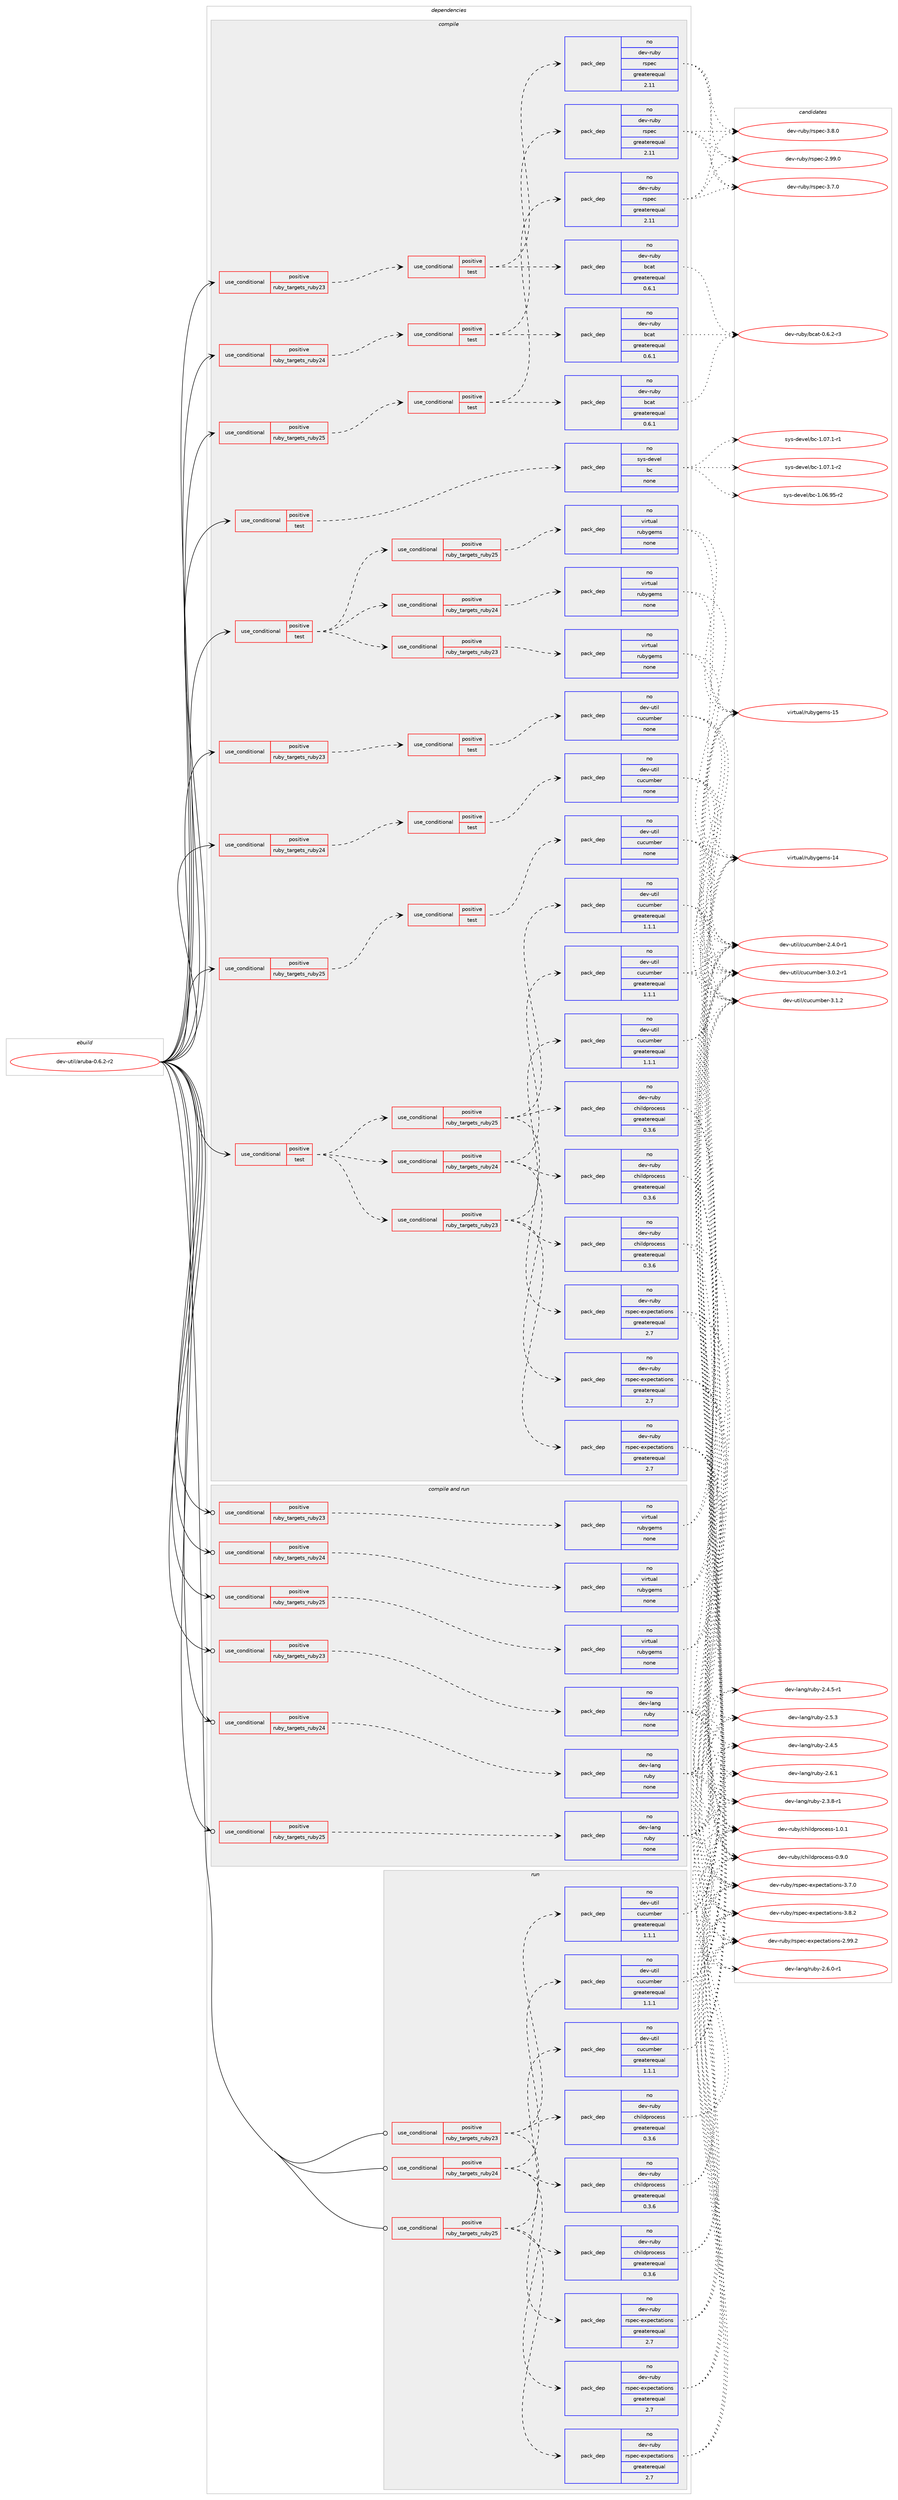 digraph prolog {

# *************
# Graph options
# *************

newrank=true;
concentrate=true;
compound=true;
graph [rankdir=LR,fontname=Helvetica,fontsize=10,ranksep=1.5];#, ranksep=2.5, nodesep=0.2];
edge  [arrowhead=vee];
node  [fontname=Helvetica,fontsize=10];

# **********
# The ebuild
# **********

subgraph cluster_leftcol {
color=gray;
rank=same;
label=<<i>ebuild</i>>;
id [label="dev-util/aruba-0.6.2-r2", color=red, width=4, href="../dev-util/aruba-0.6.2-r2.svg"];
}

# ****************
# The dependencies
# ****************

subgraph cluster_midcol {
color=gray;
label=<<i>dependencies</i>>;
subgraph cluster_compile {
fillcolor="#eeeeee";
style=filled;
label=<<i>compile</i>>;
subgraph cond423118 {
dependency1540878 [label=<<TABLE BORDER="0" CELLBORDER="1" CELLSPACING="0" CELLPADDING="4"><TR><TD ROWSPAN="3" CELLPADDING="10">use_conditional</TD></TR><TR><TD>positive</TD></TR><TR><TD>ruby_targets_ruby23</TD></TR></TABLE>>, shape=none, color=red];
subgraph cond423119 {
dependency1540879 [label=<<TABLE BORDER="0" CELLBORDER="1" CELLSPACING="0" CELLPADDING="4"><TR><TD ROWSPAN="3" CELLPADDING="10">use_conditional</TD></TR><TR><TD>positive</TD></TR><TR><TD>test</TD></TR></TABLE>>, shape=none, color=red];
subgraph pack1094170 {
dependency1540880 [label=<<TABLE BORDER="0" CELLBORDER="1" CELLSPACING="0" CELLPADDING="4" WIDTH="220"><TR><TD ROWSPAN="6" CELLPADDING="30">pack_dep</TD></TR><TR><TD WIDTH="110">no</TD></TR><TR><TD>dev-ruby</TD></TR><TR><TD>rspec</TD></TR><TR><TD>greaterequal</TD></TR><TR><TD>2.11</TD></TR></TABLE>>, shape=none, color=blue];
}
dependency1540879:e -> dependency1540880:w [weight=20,style="dashed",arrowhead="vee"];
subgraph pack1094171 {
dependency1540881 [label=<<TABLE BORDER="0" CELLBORDER="1" CELLSPACING="0" CELLPADDING="4" WIDTH="220"><TR><TD ROWSPAN="6" CELLPADDING="30">pack_dep</TD></TR><TR><TD WIDTH="110">no</TD></TR><TR><TD>dev-ruby</TD></TR><TR><TD>bcat</TD></TR><TR><TD>greaterequal</TD></TR><TR><TD>0.6.1</TD></TR></TABLE>>, shape=none, color=blue];
}
dependency1540879:e -> dependency1540881:w [weight=20,style="dashed",arrowhead="vee"];
}
dependency1540878:e -> dependency1540879:w [weight=20,style="dashed",arrowhead="vee"];
}
id:e -> dependency1540878:w [weight=20,style="solid",arrowhead="vee"];
subgraph cond423120 {
dependency1540882 [label=<<TABLE BORDER="0" CELLBORDER="1" CELLSPACING="0" CELLPADDING="4"><TR><TD ROWSPAN="3" CELLPADDING="10">use_conditional</TD></TR><TR><TD>positive</TD></TR><TR><TD>ruby_targets_ruby23</TD></TR></TABLE>>, shape=none, color=red];
subgraph cond423121 {
dependency1540883 [label=<<TABLE BORDER="0" CELLBORDER="1" CELLSPACING="0" CELLPADDING="4"><TR><TD ROWSPAN="3" CELLPADDING="10">use_conditional</TD></TR><TR><TD>positive</TD></TR><TR><TD>test</TD></TR></TABLE>>, shape=none, color=red];
subgraph pack1094172 {
dependency1540884 [label=<<TABLE BORDER="0" CELLBORDER="1" CELLSPACING="0" CELLPADDING="4" WIDTH="220"><TR><TD ROWSPAN="6" CELLPADDING="30">pack_dep</TD></TR><TR><TD WIDTH="110">no</TD></TR><TR><TD>dev-util</TD></TR><TR><TD>cucumber</TD></TR><TR><TD>none</TD></TR><TR><TD></TD></TR></TABLE>>, shape=none, color=blue];
}
dependency1540883:e -> dependency1540884:w [weight=20,style="dashed",arrowhead="vee"];
}
dependency1540882:e -> dependency1540883:w [weight=20,style="dashed",arrowhead="vee"];
}
id:e -> dependency1540882:w [weight=20,style="solid",arrowhead="vee"];
subgraph cond423122 {
dependency1540885 [label=<<TABLE BORDER="0" CELLBORDER="1" CELLSPACING="0" CELLPADDING="4"><TR><TD ROWSPAN="3" CELLPADDING="10">use_conditional</TD></TR><TR><TD>positive</TD></TR><TR><TD>ruby_targets_ruby24</TD></TR></TABLE>>, shape=none, color=red];
subgraph cond423123 {
dependency1540886 [label=<<TABLE BORDER="0" CELLBORDER="1" CELLSPACING="0" CELLPADDING="4"><TR><TD ROWSPAN="3" CELLPADDING="10">use_conditional</TD></TR><TR><TD>positive</TD></TR><TR><TD>test</TD></TR></TABLE>>, shape=none, color=red];
subgraph pack1094173 {
dependency1540887 [label=<<TABLE BORDER="0" CELLBORDER="1" CELLSPACING="0" CELLPADDING="4" WIDTH="220"><TR><TD ROWSPAN="6" CELLPADDING="30">pack_dep</TD></TR><TR><TD WIDTH="110">no</TD></TR><TR><TD>dev-ruby</TD></TR><TR><TD>rspec</TD></TR><TR><TD>greaterequal</TD></TR><TR><TD>2.11</TD></TR></TABLE>>, shape=none, color=blue];
}
dependency1540886:e -> dependency1540887:w [weight=20,style="dashed",arrowhead="vee"];
subgraph pack1094174 {
dependency1540888 [label=<<TABLE BORDER="0" CELLBORDER="1" CELLSPACING="0" CELLPADDING="4" WIDTH="220"><TR><TD ROWSPAN="6" CELLPADDING="30">pack_dep</TD></TR><TR><TD WIDTH="110">no</TD></TR><TR><TD>dev-ruby</TD></TR><TR><TD>bcat</TD></TR><TR><TD>greaterequal</TD></TR><TR><TD>0.6.1</TD></TR></TABLE>>, shape=none, color=blue];
}
dependency1540886:e -> dependency1540888:w [weight=20,style="dashed",arrowhead="vee"];
}
dependency1540885:e -> dependency1540886:w [weight=20,style="dashed",arrowhead="vee"];
}
id:e -> dependency1540885:w [weight=20,style="solid",arrowhead="vee"];
subgraph cond423124 {
dependency1540889 [label=<<TABLE BORDER="0" CELLBORDER="1" CELLSPACING="0" CELLPADDING="4"><TR><TD ROWSPAN="3" CELLPADDING="10">use_conditional</TD></TR><TR><TD>positive</TD></TR><TR><TD>ruby_targets_ruby24</TD></TR></TABLE>>, shape=none, color=red];
subgraph cond423125 {
dependency1540890 [label=<<TABLE BORDER="0" CELLBORDER="1" CELLSPACING="0" CELLPADDING="4"><TR><TD ROWSPAN="3" CELLPADDING="10">use_conditional</TD></TR><TR><TD>positive</TD></TR><TR><TD>test</TD></TR></TABLE>>, shape=none, color=red];
subgraph pack1094175 {
dependency1540891 [label=<<TABLE BORDER="0" CELLBORDER="1" CELLSPACING="0" CELLPADDING="4" WIDTH="220"><TR><TD ROWSPAN="6" CELLPADDING="30">pack_dep</TD></TR><TR><TD WIDTH="110">no</TD></TR><TR><TD>dev-util</TD></TR><TR><TD>cucumber</TD></TR><TR><TD>none</TD></TR><TR><TD></TD></TR></TABLE>>, shape=none, color=blue];
}
dependency1540890:e -> dependency1540891:w [weight=20,style="dashed",arrowhead="vee"];
}
dependency1540889:e -> dependency1540890:w [weight=20,style="dashed",arrowhead="vee"];
}
id:e -> dependency1540889:w [weight=20,style="solid",arrowhead="vee"];
subgraph cond423126 {
dependency1540892 [label=<<TABLE BORDER="0" CELLBORDER="1" CELLSPACING="0" CELLPADDING="4"><TR><TD ROWSPAN="3" CELLPADDING="10">use_conditional</TD></TR><TR><TD>positive</TD></TR><TR><TD>ruby_targets_ruby25</TD></TR></TABLE>>, shape=none, color=red];
subgraph cond423127 {
dependency1540893 [label=<<TABLE BORDER="0" CELLBORDER="1" CELLSPACING="0" CELLPADDING="4"><TR><TD ROWSPAN="3" CELLPADDING="10">use_conditional</TD></TR><TR><TD>positive</TD></TR><TR><TD>test</TD></TR></TABLE>>, shape=none, color=red];
subgraph pack1094176 {
dependency1540894 [label=<<TABLE BORDER="0" CELLBORDER="1" CELLSPACING="0" CELLPADDING="4" WIDTH="220"><TR><TD ROWSPAN="6" CELLPADDING="30">pack_dep</TD></TR><TR><TD WIDTH="110">no</TD></TR><TR><TD>dev-ruby</TD></TR><TR><TD>rspec</TD></TR><TR><TD>greaterequal</TD></TR><TR><TD>2.11</TD></TR></TABLE>>, shape=none, color=blue];
}
dependency1540893:e -> dependency1540894:w [weight=20,style="dashed",arrowhead="vee"];
subgraph pack1094177 {
dependency1540895 [label=<<TABLE BORDER="0" CELLBORDER="1" CELLSPACING="0" CELLPADDING="4" WIDTH="220"><TR><TD ROWSPAN="6" CELLPADDING="30">pack_dep</TD></TR><TR><TD WIDTH="110">no</TD></TR><TR><TD>dev-ruby</TD></TR><TR><TD>bcat</TD></TR><TR><TD>greaterequal</TD></TR><TR><TD>0.6.1</TD></TR></TABLE>>, shape=none, color=blue];
}
dependency1540893:e -> dependency1540895:w [weight=20,style="dashed",arrowhead="vee"];
}
dependency1540892:e -> dependency1540893:w [weight=20,style="dashed",arrowhead="vee"];
}
id:e -> dependency1540892:w [weight=20,style="solid",arrowhead="vee"];
subgraph cond423128 {
dependency1540896 [label=<<TABLE BORDER="0" CELLBORDER="1" CELLSPACING="0" CELLPADDING="4"><TR><TD ROWSPAN="3" CELLPADDING="10">use_conditional</TD></TR><TR><TD>positive</TD></TR><TR><TD>ruby_targets_ruby25</TD></TR></TABLE>>, shape=none, color=red];
subgraph cond423129 {
dependency1540897 [label=<<TABLE BORDER="0" CELLBORDER="1" CELLSPACING="0" CELLPADDING="4"><TR><TD ROWSPAN="3" CELLPADDING="10">use_conditional</TD></TR><TR><TD>positive</TD></TR><TR><TD>test</TD></TR></TABLE>>, shape=none, color=red];
subgraph pack1094178 {
dependency1540898 [label=<<TABLE BORDER="0" CELLBORDER="1" CELLSPACING="0" CELLPADDING="4" WIDTH="220"><TR><TD ROWSPAN="6" CELLPADDING="30">pack_dep</TD></TR><TR><TD WIDTH="110">no</TD></TR><TR><TD>dev-util</TD></TR><TR><TD>cucumber</TD></TR><TR><TD>none</TD></TR><TR><TD></TD></TR></TABLE>>, shape=none, color=blue];
}
dependency1540897:e -> dependency1540898:w [weight=20,style="dashed",arrowhead="vee"];
}
dependency1540896:e -> dependency1540897:w [weight=20,style="dashed",arrowhead="vee"];
}
id:e -> dependency1540896:w [weight=20,style="solid",arrowhead="vee"];
subgraph cond423130 {
dependency1540899 [label=<<TABLE BORDER="0" CELLBORDER="1" CELLSPACING="0" CELLPADDING="4"><TR><TD ROWSPAN="3" CELLPADDING="10">use_conditional</TD></TR><TR><TD>positive</TD></TR><TR><TD>test</TD></TR></TABLE>>, shape=none, color=red];
subgraph cond423131 {
dependency1540900 [label=<<TABLE BORDER="0" CELLBORDER="1" CELLSPACING="0" CELLPADDING="4"><TR><TD ROWSPAN="3" CELLPADDING="10">use_conditional</TD></TR><TR><TD>positive</TD></TR><TR><TD>ruby_targets_ruby23</TD></TR></TABLE>>, shape=none, color=red];
subgraph pack1094179 {
dependency1540901 [label=<<TABLE BORDER="0" CELLBORDER="1" CELLSPACING="0" CELLPADDING="4" WIDTH="220"><TR><TD ROWSPAN="6" CELLPADDING="30">pack_dep</TD></TR><TR><TD WIDTH="110">no</TD></TR><TR><TD>dev-ruby</TD></TR><TR><TD>childprocess</TD></TR><TR><TD>greaterequal</TD></TR><TR><TD>0.3.6</TD></TR></TABLE>>, shape=none, color=blue];
}
dependency1540900:e -> dependency1540901:w [weight=20,style="dashed",arrowhead="vee"];
subgraph pack1094180 {
dependency1540902 [label=<<TABLE BORDER="0" CELLBORDER="1" CELLSPACING="0" CELLPADDING="4" WIDTH="220"><TR><TD ROWSPAN="6" CELLPADDING="30">pack_dep</TD></TR><TR><TD WIDTH="110">no</TD></TR><TR><TD>dev-ruby</TD></TR><TR><TD>rspec-expectations</TD></TR><TR><TD>greaterequal</TD></TR><TR><TD>2.7</TD></TR></TABLE>>, shape=none, color=blue];
}
dependency1540900:e -> dependency1540902:w [weight=20,style="dashed",arrowhead="vee"];
subgraph pack1094181 {
dependency1540903 [label=<<TABLE BORDER="0" CELLBORDER="1" CELLSPACING="0" CELLPADDING="4" WIDTH="220"><TR><TD ROWSPAN="6" CELLPADDING="30">pack_dep</TD></TR><TR><TD WIDTH="110">no</TD></TR><TR><TD>dev-util</TD></TR><TR><TD>cucumber</TD></TR><TR><TD>greaterequal</TD></TR><TR><TD>1.1.1</TD></TR></TABLE>>, shape=none, color=blue];
}
dependency1540900:e -> dependency1540903:w [weight=20,style="dashed",arrowhead="vee"];
}
dependency1540899:e -> dependency1540900:w [weight=20,style="dashed",arrowhead="vee"];
subgraph cond423132 {
dependency1540904 [label=<<TABLE BORDER="0" CELLBORDER="1" CELLSPACING="0" CELLPADDING="4"><TR><TD ROWSPAN="3" CELLPADDING="10">use_conditional</TD></TR><TR><TD>positive</TD></TR><TR><TD>ruby_targets_ruby24</TD></TR></TABLE>>, shape=none, color=red];
subgraph pack1094182 {
dependency1540905 [label=<<TABLE BORDER="0" CELLBORDER="1" CELLSPACING="0" CELLPADDING="4" WIDTH="220"><TR><TD ROWSPAN="6" CELLPADDING="30">pack_dep</TD></TR><TR><TD WIDTH="110">no</TD></TR><TR><TD>dev-ruby</TD></TR><TR><TD>childprocess</TD></TR><TR><TD>greaterequal</TD></TR><TR><TD>0.3.6</TD></TR></TABLE>>, shape=none, color=blue];
}
dependency1540904:e -> dependency1540905:w [weight=20,style="dashed",arrowhead="vee"];
subgraph pack1094183 {
dependency1540906 [label=<<TABLE BORDER="0" CELLBORDER="1" CELLSPACING="0" CELLPADDING="4" WIDTH="220"><TR><TD ROWSPAN="6" CELLPADDING="30">pack_dep</TD></TR><TR><TD WIDTH="110">no</TD></TR><TR><TD>dev-ruby</TD></TR><TR><TD>rspec-expectations</TD></TR><TR><TD>greaterequal</TD></TR><TR><TD>2.7</TD></TR></TABLE>>, shape=none, color=blue];
}
dependency1540904:e -> dependency1540906:w [weight=20,style="dashed",arrowhead="vee"];
subgraph pack1094184 {
dependency1540907 [label=<<TABLE BORDER="0" CELLBORDER="1" CELLSPACING="0" CELLPADDING="4" WIDTH="220"><TR><TD ROWSPAN="6" CELLPADDING="30">pack_dep</TD></TR><TR><TD WIDTH="110">no</TD></TR><TR><TD>dev-util</TD></TR><TR><TD>cucumber</TD></TR><TR><TD>greaterequal</TD></TR><TR><TD>1.1.1</TD></TR></TABLE>>, shape=none, color=blue];
}
dependency1540904:e -> dependency1540907:w [weight=20,style="dashed",arrowhead="vee"];
}
dependency1540899:e -> dependency1540904:w [weight=20,style="dashed",arrowhead="vee"];
subgraph cond423133 {
dependency1540908 [label=<<TABLE BORDER="0" CELLBORDER="1" CELLSPACING="0" CELLPADDING="4"><TR><TD ROWSPAN="3" CELLPADDING="10">use_conditional</TD></TR><TR><TD>positive</TD></TR><TR><TD>ruby_targets_ruby25</TD></TR></TABLE>>, shape=none, color=red];
subgraph pack1094185 {
dependency1540909 [label=<<TABLE BORDER="0" CELLBORDER="1" CELLSPACING="0" CELLPADDING="4" WIDTH="220"><TR><TD ROWSPAN="6" CELLPADDING="30">pack_dep</TD></TR><TR><TD WIDTH="110">no</TD></TR><TR><TD>dev-ruby</TD></TR><TR><TD>childprocess</TD></TR><TR><TD>greaterequal</TD></TR><TR><TD>0.3.6</TD></TR></TABLE>>, shape=none, color=blue];
}
dependency1540908:e -> dependency1540909:w [weight=20,style="dashed",arrowhead="vee"];
subgraph pack1094186 {
dependency1540910 [label=<<TABLE BORDER="0" CELLBORDER="1" CELLSPACING="0" CELLPADDING="4" WIDTH="220"><TR><TD ROWSPAN="6" CELLPADDING="30">pack_dep</TD></TR><TR><TD WIDTH="110">no</TD></TR><TR><TD>dev-ruby</TD></TR><TR><TD>rspec-expectations</TD></TR><TR><TD>greaterequal</TD></TR><TR><TD>2.7</TD></TR></TABLE>>, shape=none, color=blue];
}
dependency1540908:e -> dependency1540910:w [weight=20,style="dashed",arrowhead="vee"];
subgraph pack1094187 {
dependency1540911 [label=<<TABLE BORDER="0" CELLBORDER="1" CELLSPACING="0" CELLPADDING="4" WIDTH="220"><TR><TD ROWSPAN="6" CELLPADDING="30">pack_dep</TD></TR><TR><TD WIDTH="110">no</TD></TR><TR><TD>dev-util</TD></TR><TR><TD>cucumber</TD></TR><TR><TD>greaterequal</TD></TR><TR><TD>1.1.1</TD></TR></TABLE>>, shape=none, color=blue];
}
dependency1540908:e -> dependency1540911:w [weight=20,style="dashed",arrowhead="vee"];
}
dependency1540899:e -> dependency1540908:w [weight=20,style="dashed",arrowhead="vee"];
}
id:e -> dependency1540899:w [weight=20,style="solid",arrowhead="vee"];
subgraph cond423134 {
dependency1540912 [label=<<TABLE BORDER="0" CELLBORDER="1" CELLSPACING="0" CELLPADDING="4"><TR><TD ROWSPAN="3" CELLPADDING="10">use_conditional</TD></TR><TR><TD>positive</TD></TR><TR><TD>test</TD></TR></TABLE>>, shape=none, color=red];
subgraph cond423135 {
dependency1540913 [label=<<TABLE BORDER="0" CELLBORDER="1" CELLSPACING="0" CELLPADDING="4"><TR><TD ROWSPAN="3" CELLPADDING="10">use_conditional</TD></TR><TR><TD>positive</TD></TR><TR><TD>ruby_targets_ruby23</TD></TR></TABLE>>, shape=none, color=red];
subgraph pack1094188 {
dependency1540914 [label=<<TABLE BORDER="0" CELLBORDER="1" CELLSPACING="0" CELLPADDING="4" WIDTH="220"><TR><TD ROWSPAN="6" CELLPADDING="30">pack_dep</TD></TR><TR><TD WIDTH="110">no</TD></TR><TR><TD>virtual</TD></TR><TR><TD>rubygems</TD></TR><TR><TD>none</TD></TR><TR><TD></TD></TR></TABLE>>, shape=none, color=blue];
}
dependency1540913:e -> dependency1540914:w [weight=20,style="dashed",arrowhead="vee"];
}
dependency1540912:e -> dependency1540913:w [weight=20,style="dashed",arrowhead="vee"];
subgraph cond423136 {
dependency1540915 [label=<<TABLE BORDER="0" CELLBORDER="1" CELLSPACING="0" CELLPADDING="4"><TR><TD ROWSPAN="3" CELLPADDING="10">use_conditional</TD></TR><TR><TD>positive</TD></TR><TR><TD>ruby_targets_ruby24</TD></TR></TABLE>>, shape=none, color=red];
subgraph pack1094189 {
dependency1540916 [label=<<TABLE BORDER="0" CELLBORDER="1" CELLSPACING="0" CELLPADDING="4" WIDTH="220"><TR><TD ROWSPAN="6" CELLPADDING="30">pack_dep</TD></TR><TR><TD WIDTH="110">no</TD></TR><TR><TD>virtual</TD></TR><TR><TD>rubygems</TD></TR><TR><TD>none</TD></TR><TR><TD></TD></TR></TABLE>>, shape=none, color=blue];
}
dependency1540915:e -> dependency1540916:w [weight=20,style="dashed",arrowhead="vee"];
}
dependency1540912:e -> dependency1540915:w [weight=20,style="dashed",arrowhead="vee"];
subgraph cond423137 {
dependency1540917 [label=<<TABLE BORDER="0" CELLBORDER="1" CELLSPACING="0" CELLPADDING="4"><TR><TD ROWSPAN="3" CELLPADDING="10">use_conditional</TD></TR><TR><TD>positive</TD></TR><TR><TD>ruby_targets_ruby25</TD></TR></TABLE>>, shape=none, color=red];
subgraph pack1094190 {
dependency1540918 [label=<<TABLE BORDER="0" CELLBORDER="1" CELLSPACING="0" CELLPADDING="4" WIDTH="220"><TR><TD ROWSPAN="6" CELLPADDING="30">pack_dep</TD></TR><TR><TD WIDTH="110">no</TD></TR><TR><TD>virtual</TD></TR><TR><TD>rubygems</TD></TR><TR><TD>none</TD></TR><TR><TD></TD></TR></TABLE>>, shape=none, color=blue];
}
dependency1540917:e -> dependency1540918:w [weight=20,style="dashed",arrowhead="vee"];
}
dependency1540912:e -> dependency1540917:w [weight=20,style="dashed",arrowhead="vee"];
}
id:e -> dependency1540912:w [weight=20,style="solid",arrowhead="vee"];
subgraph cond423138 {
dependency1540919 [label=<<TABLE BORDER="0" CELLBORDER="1" CELLSPACING="0" CELLPADDING="4"><TR><TD ROWSPAN="3" CELLPADDING="10">use_conditional</TD></TR><TR><TD>positive</TD></TR><TR><TD>test</TD></TR></TABLE>>, shape=none, color=red];
subgraph pack1094191 {
dependency1540920 [label=<<TABLE BORDER="0" CELLBORDER="1" CELLSPACING="0" CELLPADDING="4" WIDTH="220"><TR><TD ROWSPAN="6" CELLPADDING="30">pack_dep</TD></TR><TR><TD WIDTH="110">no</TD></TR><TR><TD>sys-devel</TD></TR><TR><TD>bc</TD></TR><TR><TD>none</TD></TR><TR><TD></TD></TR></TABLE>>, shape=none, color=blue];
}
dependency1540919:e -> dependency1540920:w [weight=20,style="dashed",arrowhead="vee"];
}
id:e -> dependency1540919:w [weight=20,style="solid",arrowhead="vee"];
}
subgraph cluster_compileandrun {
fillcolor="#eeeeee";
style=filled;
label=<<i>compile and run</i>>;
subgraph cond423139 {
dependency1540921 [label=<<TABLE BORDER="0" CELLBORDER="1" CELLSPACING="0" CELLPADDING="4"><TR><TD ROWSPAN="3" CELLPADDING="10">use_conditional</TD></TR><TR><TD>positive</TD></TR><TR><TD>ruby_targets_ruby23</TD></TR></TABLE>>, shape=none, color=red];
subgraph pack1094192 {
dependency1540922 [label=<<TABLE BORDER="0" CELLBORDER="1" CELLSPACING="0" CELLPADDING="4" WIDTH="220"><TR><TD ROWSPAN="6" CELLPADDING="30">pack_dep</TD></TR><TR><TD WIDTH="110">no</TD></TR><TR><TD>dev-lang</TD></TR><TR><TD>ruby</TD></TR><TR><TD>none</TD></TR><TR><TD></TD></TR></TABLE>>, shape=none, color=blue];
}
dependency1540921:e -> dependency1540922:w [weight=20,style="dashed",arrowhead="vee"];
}
id:e -> dependency1540921:w [weight=20,style="solid",arrowhead="odotvee"];
subgraph cond423140 {
dependency1540923 [label=<<TABLE BORDER="0" CELLBORDER="1" CELLSPACING="0" CELLPADDING="4"><TR><TD ROWSPAN="3" CELLPADDING="10">use_conditional</TD></TR><TR><TD>positive</TD></TR><TR><TD>ruby_targets_ruby23</TD></TR></TABLE>>, shape=none, color=red];
subgraph pack1094193 {
dependency1540924 [label=<<TABLE BORDER="0" CELLBORDER="1" CELLSPACING="0" CELLPADDING="4" WIDTH="220"><TR><TD ROWSPAN="6" CELLPADDING="30">pack_dep</TD></TR><TR><TD WIDTH="110">no</TD></TR><TR><TD>virtual</TD></TR><TR><TD>rubygems</TD></TR><TR><TD>none</TD></TR><TR><TD></TD></TR></TABLE>>, shape=none, color=blue];
}
dependency1540923:e -> dependency1540924:w [weight=20,style="dashed",arrowhead="vee"];
}
id:e -> dependency1540923:w [weight=20,style="solid",arrowhead="odotvee"];
subgraph cond423141 {
dependency1540925 [label=<<TABLE BORDER="0" CELLBORDER="1" CELLSPACING="0" CELLPADDING="4"><TR><TD ROWSPAN="3" CELLPADDING="10">use_conditional</TD></TR><TR><TD>positive</TD></TR><TR><TD>ruby_targets_ruby24</TD></TR></TABLE>>, shape=none, color=red];
subgraph pack1094194 {
dependency1540926 [label=<<TABLE BORDER="0" CELLBORDER="1" CELLSPACING="0" CELLPADDING="4" WIDTH="220"><TR><TD ROWSPAN="6" CELLPADDING="30">pack_dep</TD></TR><TR><TD WIDTH="110">no</TD></TR><TR><TD>dev-lang</TD></TR><TR><TD>ruby</TD></TR><TR><TD>none</TD></TR><TR><TD></TD></TR></TABLE>>, shape=none, color=blue];
}
dependency1540925:e -> dependency1540926:w [weight=20,style="dashed",arrowhead="vee"];
}
id:e -> dependency1540925:w [weight=20,style="solid",arrowhead="odotvee"];
subgraph cond423142 {
dependency1540927 [label=<<TABLE BORDER="0" CELLBORDER="1" CELLSPACING="0" CELLPADDING="4"><TR><TD ROWSPAN="3" CELLPADDING="10">use_conditional</TD></TR><TR><TD>positive</TD></TR><TR><TD>ruby_targets_ruby24</TD></TR></TABLE>>, shape=none, color=red];
subgraph pack1094195 {
dependency1540928 [label=<<TABLE BORDER="0" CELLBORDER="1" CELLSPACING="0" CELLPADDING="4" WIDTH="220"><TR><TD ROWSPAN="6" CELLPADDING="30">pack_dep</TD></TR><TR><TD WIDTH="110">no</TD></TR><TR><TD>virtual</TD></TR><TR><TD>rubygems</TD></TR><TR><TD>none</TD></TR><TR><TD></TD></TR></TABLE>>, shape=none, color=blue];
}
dependency1540927:e -> dependency1540928:w [weight=20,style="dashed",arrowhead="vee"];
}
id:e -> dependency1540927:w [weight=20,style="solid",arrowhead="odotvee"];
subgraph cond423143 {
dependency1540929 [label=<<TABLE BORDER="0" CELLBORDER="1" CELLSPACING="0" CELLPADDING="4"><TR><TD ROWSPAN="3" CELLPADDING="10">use_conditional</TD></TR><TR><TD>positive</TD></TR><TR><TD>ruby_targets_ruby25</TD></TR></TABLE>>, shape=none, color=red];
subgraph pack1094196 {
dependency1540930 [label=<<TABLE BORDER="0" CELLBORDER="1" CELLSPACING="0" CELLPADDING="4" WIDTH="220"><TR><TD ROWSPAN="6" CELLPADDING="30">pack_dep</TD></TR><TR><TD WIDTH="110">no</TD></TR><TR><TD>dev-lang</TD></TR><TR><TD>ruby</TD></TR><TR><TD>none</TD></TR><TR><TD></TD></TR></TABLE>>, shape=none, color=blue];
}
dependency1540929:e -> dependency1540930:w [weight=20,style="dashed",arrowhead="vee"];
}
id:e -> dependency1540929:w [weight=20,style="solid",arrowhead="odotvee"];
subgraph cond423144 {
dependency1540931 [label=<<TABLE BORDER="0" CELLBORDER="1" CELLSPACING="0" CELLPADDING="4"><TR><TD ROWSPAN="3" CELLPADDING="10">use_conditional</TD></TR><TR><TD>positive</TD></TR><TR><TD>ruby_targets_ruby25</TD></TR></TABLE>>, shape=none, color=red];
subgraph pack1094197 {
dependency1540932 [label=<<TABLE BORDER="0" CELLBORDER="1" CELLSPACING="0" CELLPADDING="4" WIDTH="220"><TR><TD ROWSPAN="6" CELLPADDING="30">pack_dep</TD></TR><TR><TD WIDTH="110">no</TD></TR><TR><TD>virtual</TD></TR><TR><TD>rubygems</TD></TR><TR><TD>none</TD></TR><TR><TD></TD></TR></TABLE>>, shape=none, color=blue];
}
dependency1540931:e -> dependency1540932:w [weight=20,style="dashed",arrowhead="vee"];
}
id:e -> dependency1540931:w [weight=20,style="solid",arrowhead="odotvee"];
}
subgraph cluster_run {
fillcolor="#eeeeee";
style=filled;
label=<<i>run</i>>;
subgraph cond423145 {
dependency1540933 [label=<<TABLE BORDER="0" CELLBORDER="1" CELLSPACING="0" CELLPADDING="4"><TR><TD ROWSPAN="3" CELLPADDING="10">use_conditional</TD></TR><TR><TD>positive</TD></TR><TR><TD>ruby_targets_ruby23</TD></TR></TABLE>>, shape=none, color=red];
subgraph pack1094198 {
dependency1540934 [label=<<TABLE BORDER="0" CELLBORDER="1" CELLSPACING="0" CELLPADDING="4" WIDTH="220"><TR><TD ROWSPAN="6" CELLPADDING="30">pack_dep</TD></TR><TR><TD WIDTH="110">no</TD></TR><TR><TD>dev-ruby</TD></TR><TR><TD>childprocess</TD></TR><TR><TD>greaterequal</TD></TR><TR><TD>0.3.6</TD></TR></TABLE>>, shape=none, color=blue];
}
dependency1540933:e -> dependency1540934:w [weight=20,style="dashed",arrowhead="vee"];
subgraph pack1094199 {
dependency1540935 [label=<<TABLE BORDER="0" CELLBORDER="1" CELLSPACING="0" CELLPADDING="4" WIDTH="220"><TR><TD ROWSPAN="6" CELLPADDING="30">pack_dep</TD></TR><TR><TD WIDTH="110">no</TD></TR><TR><TD>dev-ruby</TD></TR><TR><TD>rspec-expectations</TD></TR><TR><TD>greaterequal</TD></TR><TR><TD>2.7</TD></TR></TABLE>>, shape=none, color=blue];
}
dependency1540933:e -> dependency1540935:w [weight=20,style="dashed",arrowhead="vee"];
subgraph pack1094200 {
dependency1540936 [label=<<TABLE BORDER="0" CELLBORDER="1" CELLSPACING="0" CELLPADDING="4" WIDTH="220"><TR><TD ROWSPAN="6" CELLPADDING="30">pack_dep</TD></TR><TR><TD WIDTH="110">no</TD></TR><TR><TD>dev-util</TD></TR><TR><TD>cucumber</TD></TR><TR><TD>greaterequal</TD></TR><TR><TD>1.1.1</TD></TR></TABLE>>, shape=none, color=blue];
}
dependency1540933:e -> dependency1540936:w [weight=20,style="dashed",arrowhead="vee"];
}
id:e -> dependency1540933:w [weight=20,style="solid",arrowhead="odot"];
subgraph cond423146 {
dependency1540937 [label=<<TABLE BORDER="0" CELLBORDER="1" CELLSPACING="0" CELLPADDING="4"><TR><TD ROWSPAN="3" CELLPADDING="10">use_conditional</TD></TR><TR><TD>positive</TD></TR><TR><TD>ruby_targets_ruby24</TD></TR></TABLE>>, shape=none, color=red];
subgraph pack1094201 {
dependency1540938 [label=<<TABLE BORDER="0" CELLBORDER="1" CELLSPACING="0" CELLPADDING="4" WIDTH="220"><TR><TD ROWSPAN="6" CELLPADDING="30">pack_dep</TD></TR><TR><TD WIDTH="110">no</TD></TR><TR><TD>dev-ruby</TD></TR><TR><TD>childprocess</TD></TR><TR><TD>greaterequal</TD></TR><TR><TD>0.3.6</TD></TR></TABLE>>, shape=none, color=blue];
}
dependency1540937:e -> dependency1540938:w [weight=20,style="dashed",arrowhead="vee"];
subgraph pack1094202 {
dependency1540939 [label=<<TABLE BORDER="0" CELLBORDER="1" CELLSPACING="0" CELLPADDING="4" WIDTH="220"><TR><TD ROWSPAN="6" CELLPADDING="30">pack_dep</TD></TR><TR><TD WIDTH="110">no</TD></TR><TR><TD>dev-ruby</TD></TR><TR><TD>rspec-expectations</TD></TR><TR><TD>greaterequal</TD></TR><TR><TD>2.7</TD></TR></TABLE>>, shape=none, color=blue];
}
dependency1540937:e -> dependency1540939:w [weight=20,style="dashed",arrowhead="vee"];
subgraph pack1094203 {
dependency1540940 [label=<<TABLE BORDER="0" CELLBORDER="1" CELLSPACING="0" CELLPADDING="4" WIDTH="220"><TR><TD ROWSPAN="6" CELLPADDING="30">pack_dep</TD></TR><TR><TD WIDTH="110">no</TD></TR><TR><TD>dev-util</TD></TR><TR><TD>cucumber</TD></TR><TR><TD>greaterequal</TD></TR><TR><TD>1.1.1</TD></TR></TABLE>>, shape=none, color=blue];
}
dependency1540937:e -> dependency1540940:w [weight=20,style="dashed",arrowhead="vee"];
}
id:e -> dependency1540937:w [weight=20,style="solid",arrowhead="odot"];
subgraph cond423147 {
dependency1540941 [label=<<TABLE BORDER="0" CELLBORDER="1" CELLSPACING="0" CELLPADDING="4"><TR><TD ROWSPAN="3" CELLPADDING="10">use_conditional</TD></TR><TR><TD>positive</TD></TR><TR><TD>ruby_targets_ruby25</TD></TR></TABLE>>, shape=none, color=red];
subgraph pack1094204 {
dependency1540942 [label=<<TABLE BORDER="0" CELLBORDER="1" CELLSPACING="0" CELLPADDING="4" WIDTH="220"><TR><TD ROWSPAN="6" CELLPADDING="30">pack_dep</TD></TR><TR><TD WIDTH="110">no</TD></TR><TR><TD>dev-ruby</TD></TR><TR><TD>childprocess</TD></TR><TR><TD>greaterequal</TD></TR><TR><TD>0.3.6</TD></TR></TABLE>>, shape=none, color=blue];
}
dependency1540941:e -> dependency1540942:w [weight=20,style="dashed",arrowhead="vee"];
subgraph pack1094205 {
dependency1540943 [label=<<TABLE BORDER="0" CELLBORDER="1" CELLSPACING="0" CELLPADDING="4" WIDTH="220"><TR><TD ROWSPAN="6" CELLPADDING="30">pack_dep</TD></TR><TR><TD WIDTH="110">no</TD></TR><TR><TD>dev-ruby</TD></TR><TR><TD>rspec-expectations</TD></TR><TR><TD>greaterequal</TD></TR><TR><TD>2.7</TD></TR></TABLE>>, shape=none, color=blue];
}
dependency1540941:e -> dependency1540943:w [weight=20,style="dashed",arrowhead="vee"];
subgraph pack1094206 {
dependency1540944 [label=<<TABLE BORDER="0" CELLBORDER="1" CELLSPACING="0" CELLPADDING="4" WIDTH="220"><TR><TD ROWSPAN="6" CELLPADDING="30">pack_dep</TD></TR><TR><TD WIDTH="110">no</TD></TR><TR><TD>dev-util</TD></TR><TR><TD>cucumber</TD></TR><TR><TD>greaterequal</TD></TR><TR><TD>1.1.1</TD></TR></TABLE>>, shape=none, color=blue];
}
dependency1540941:e -> dependency1540944:w [weight=20,style="dashed",arrowhead="vee"];
}
id:e -> dependency1540941:w [weight=20,style="solid",arrowhead="odot"];
}
}

# **************
# The candidates
# **************

subgraph cluster_choices {
rank=same;
color=gray;
label=<<i>candidates</i>>;

subgraph choice1094170 {
color=black;
nodesep=1;
choice1001011184511411798121471141151121019945504657574648 [label="dev-ruby/rspec-2.99.0", color=red, width=4,href="../dev-ruby/rspec-2.99.0.svg"];
choice10010111845114117981214711411511210199455146554648 [label="dev-ruby/rspec-3.7.0", color=red, width=4,href="../dev-ruby/rspec-3.7.0.svg"];
choice10010111845114117981214711411511210199455146564648 [label="dev-ruby/rspec-3.8.0", color=red, width=4,href="../dev-ruby/rspec-3.8.0.svg"];
dependency1540880:e -> choice1001011184511411798121471141151121019945504657574648:w [style=dotted,weight="100"];
dependency1540880:e -> choice10010111845114117981214711411511210199455146554648:w [style=dotted,weight="100"];
dependency1540880:e -> choice10010111845114117981214711411511210199455146564648:w [style=dotted,weight="100"];
}
subgraph choice1094171 {
color=black;
nodesep=1;
choice1001011184511411798121479899971164548465446504511451 [label="dev-ruby/bcat-0.6.2-r3", color=red, width=4,href="../dev-ruby/bcat-0.6.2-r3.svg"];
dependency1540881:e -> choice1001011184511411798121479899971164548465446504511451:w [style=dotted,weight="100"];
}
subgraph choice1094172 {
color=black;
nodesep=1;
choice10010111845117116105108479911799117109981011144550465246484511449 [label="dev-util/cucumber-2.4.0-r1", color=red, width=4,href="../dev-util/cucumber-2.4.0-r1.svg"];
choice10010111845117116105108479911799117109981011144551464846504511449 [label="dev-util/cucumber-3.0.2-r1", color=red, width=4,href="../dev-util/cucumber-3.0.2-r1.svg"];
choice1001011184511711610510847991179911710998101114455146494650 [label="dev-util/cucumber-3.1.2", color=red, width=4,href="../dev-util/cucumber-3.1.2.svg"];
dependency1540884:e -> choice10010111845117116105108479911799117109981011144550465246484511449:w [style=dotted,weight="100"];
dependency1540884:e -> choice10010111845117116105108479911799117109981011144551464846504511449:w [style=dotted,weight="100"];
dependency1540884:e -> choice1001011184511711610510847991179911710998101114455146494650:w [style=dotted,weight="100"];
}
subgraph choice1094173 {
color=black;
nodesep=1;
choice1001011184511411798121471141151121019945504657574648 [label="dev-ruby/rspec-2.99.0", color=red, width=4,href="../dev-ruby/rspec-2.99.0.svg"];
choice10010111845114117981214711411511210199455146554648 [label="dev-ruby/rspec-3.7.0", color=red, width=4,href="../dev-ruby/rspec-3.7.0.svg"];
choice10010111845114117981214711411511210199455146564648 [label="dev-ruby/rspec-3.8.0", color=red, width=4,href="../dev-ruby/rspec-3.8.0.svg"];
dependency1540887:e -> choice1001011184511411798121471141151121019945504657574648:w [style=dotted,weight="100"];
dependency1540887:e -> choice10010111845114117981214711411511210199455146554648:w [style=dotted,weight="100"];
dependency1540887:e -> choice10010111845114117981214711411511210199455146564648:w [style=dotted,weight="100"];
}
subgraph choice1094174 {
color=black;
nodesep=1;
choice1001011184511411798121479899971164548465446504511451 [label="dev-ruby/bcat-0.6.2-r3", color=red, width=4,href="../dev-ruby/bcat-0.6.2-r3.svg"];
dependency1540888:e -> choice1001011184511411798121479899971164548465446504511451:w [style=dotted,weight="100"];
}
subgraph choice1094175 {
color=black;
nodesep=1;
choice10010111845117116105108479911799117109981011144550465246484511449 [label="dev-util/cucumber-2.4.0-r1", color=red, width=4,href="../dev-util/cucumber-2.4.0-r1.svg"];
choice10010111845117116105108479911799117109981011144551464846504511449 [label="dev-util/cucumber-3.0.2-r1", color=red, width=4,href="../dev-util/cucumber-3.0.2-r1.svg"];
choice1001011184511711610510847991179911710998101114455146494650 [label="dev-util/cucumber-3.1.2", color=red, width=4,href="../dev-util/cucumber-3.1.2.svg"];
dependency1540891:e -> choice10010111845117116105108479911799117109981011144550465246484511449:w [style=dotted,weight="100"];
dependency1540891:e -> choice10010111845117116105108479911799117109981011144551464846504511449:w [style=dotted,weight="100"];
dependency1540891:e -> choice1001011184511711610510847991179911710998101114455146494650:w [style=dotted,weight="100"];
}
subgraph choice1094176 {
color=black;
nodesep=1;
choice1001011184511411798121471141151121019945504657574648 [label="dev-ruby/rspec-2.99.0", color=red, width=4,href="../dev-ruby/rspec-2.99.0.svg"];
choice10010111845114117981214711411511210199455146554648 [label="dev-ruby/rspec-3.7.0", color=red, width=4,href="../dev-ruby/rspec-3.7.0.svg"];
choice10010111845114117981214711411511210199455146564648 [label="dev-ruby/rspec-3.8.0", color=red, width=4,href="../dev-ruby/rspec-3.8.0.svg"];
dependency1540894:e -> choice1001011184511411798121471141151121019945504657574648:w [style=dotted,weight="100"];
dependency1540894:e -> choice10010111845114117981214711411511210199455146554648:w [style=dotted,weight="100"];
dependency1540894:e -> choice10010111845114117981214711411511210199455146564648:w [style=dotted,weight="100"];
}
subgraph choice1094177 {
color=black;
nodesep=1;
choice1001011184511411798121479899971164548465446504511451 [label="dev-ruby/bcat-0.6.2-r3", color=red, width=4,href="../dev-ruby/bcat-0.6.2-r3.svg"];
dependency1540895:e -> choice1001011184511411798121479899971164548465446504511451:w [style=dotted,weight="100"];
}
subgraph choice1094178 {
color=black;
nodesep=1;
choice10010111845117116105108479911799117109981011144550465246484511449 [label="dev-util/cucumber-2.4.0-r1", color=red, width=4,href="../dev-util/cucumber-2.4.0-r1.svg"];
choice10010111845117116105108479911799117109981011144551464846504511449 [label="dev-util/cucumber-3.0.2-r1", color=red, width=4,href="../dev-util/cucumber-3.0.2-r1.svg"];
choice1001011184511711610510847991179911710998101114455146494650 [label="dev-util/cucumber-3.1.2", color=red, width=4,href="../dev-util/cucumber-3.1.2.svg"];
dependency1540898:e -> choice10010111845117116105108479911799117109981011144550465246484511449:w [style=dotted,weight="100"];
dependency1540898:e -> choice10010111845117116105108479911799117109981011144551464846504511449:w [style=dotted,weight="100"];
dependency1540898:e -> choice1001011184511711610510847991179911710998101114455146494650:w [style=dotted,weight="100"];
}
subgraph choice1094179 {
color=black;
nodesep=1;
choice1001011184511411798121479910410510810011211411199101115115454846574648 [label="dev-ruby/childprocess-0.9.0", color=red, width=4,href="../dev-ruby/childprocess-0.9.0.svg"];
choice1001011184511411798121479910410510810011211411199101115115454946484649 [label="dev-ruby/childprocess-1.0.1", color=red, width=4,href="../dev-ruby/childprocess-1.0.1.svg"];
dependency1540901:e -> choice1001011184511411798121479910410510810011211411199101115115454846574648:w [style=dotted,weight="100"];
dependency1540901:e -> choice1001011184511411798121479910410510810011211411199101115115454946484649:w [style=dotted,weight="100"];
}
subgraph choice1094180 {
color=black;
nodesep=1;
choice1001011184511411798121471141151121019945101120112101991169711610511111011545504657574650 [label="dev-ruby/rspec-expectations-2.99.2", color=red, width=4,href="../dev-ruby/rspec-expectations-2.99.2.svg"];
choice10010111845114117981214711411511210199451011201121019911697116105111110115455146554648 [label="dev-ruby/rspec-expectations-3.7.0", color=red, width=4,href="../dev-ruby/rspec-expectations-3.7.0.svg"];
choice10010111845114117981214711411511210199451011201121019911697116105111110115455146564650 [label="dev-ruby/rspec-expectations-3.8.2", color=red, width=4,href="../dev-ruby/rspec-expectations-3.8.2.svg"];
dependency1540902:e -> choice1001011184511411798121471141151121019945101120112101991169711610511111011545504657574650:w [style=dotted,weight="100"];
dependency1540902:e -> choice10010111845114117981214711411511210199451011201121019911697116105111110115455146554648:w [style=dotted,weight="100"];
dependency1540902:e -> choice10010111845114117981214711411511210199451011201121019911697116105111110115455146564650:w [style=dotted,weight="100"];
}
subgraph choice1094181 {
color=black;
nodesep=1;
choice10010111845117116105108479911799117109981011144550465246484511449 [label="dev-util/cucumber-2.4.0-r1", color=red, width=4,href="../dev-util/cucumber-2.4.0-r1.svg"];
choice10010111845117116105108479911799117109981011144551464846504511449 [label="dev-util/cucumber-3.0.2-r1", color=red, width=4,href="../dev-util/cucumber-3.0.2-r1.svg"];
choice1001011184511711610510847991179911710998101114455146494650 [label="dev-util/cucumber-3.1.2", color=red, width=4,href="../dev-util/cucumber-3.1.2.svg"];
dependency1540903:e -> choice10010111845117116105108479911799117109981011144550465246484511449:w [style=dotted,weight="100"];
dependency1540903:e -> choice10010111845117116105108479911799117109981011144551464846504511449:w [style=dotted,weight="100"];
dependency1540903:e -> choice1001011184511711610510847991179911710998101114455146494650:w [style=dotted,weight="100"];
}
subgraph choice1094182 {
color=black;
nodesep=1;
choice1001011184511411798121479910410510810011211411199101115115454846574648 [label="dev-ruby/childprocess-0.9.0", color=red, width=4,href="../dev-ruby/childprocess-0.9.0.svg"];
choice1001011184511411798121479910410510810011211411199101115115454946484649 [label="dev-ruby/childprocess-1.0.1", color=red, width=4,href="../dev-ruby/childprocess-1.0.1.svg"];
dependency1540905:e -> choice1001011184511411798121479910410510810011211411199101115115454846574648:w [style=dotted,weight="100"];
dependency1540905:e -> choice1001011184511411798121479910410510810011211411199101115115454946484649:w [style=dotted,weight="100"];
}
subgraph choice1094183 {
color=black;
nodesep=1;
choice1001011184511411798121471141151121019945101120112101991169711610511111011545504657574650 [label="dev-ruby/rspec-expectations-2.99.2", color=red, width=4,href="../dev-ruby/rspec-expectations-2.99.2.svg"];
choice10010111845114117981214711411511210199451011201121019911697116105111110115455146554648 [label="dev-ruby/rspec-expectations-3.7.0", color=red, width=4,href="../dev-ruby/rspec-expectations-3.7.0.svg"];
choice10010111845114117981214711411511210199451011201121019911697116105111110115455146564650 [label="dev-ruby/rspec-expectations-3.8.2", color=red, width=4,href="../dev-ruby/rspec-expectations-3.8.2.svg"];
dependency1540906:e -> choice1001011184511411798121471141151121019945101120112101991169711610511111011545504657574650:w [style=dotted,weight="100"];
dependency1540906:e -> choice10010111845114117981214711411511210199451011201121019911697116105111110115455146554648:w [style=dotted,weight="100"];
dependency1540906:e -> choice10010111845114117981214711411511210199451011201121019911697116105111110115455146564650:w [style=dotted,weight="100"];
}
subgraph choice1094184 {
color=black;
nodesep=1;
choice10010111845117116105108479911799117109981011144550465246484511449 [label="dev-util/cucumber-2.4.0-r1", color=red, width=4,href="../dev-util/cucumber-2.4.0-r1.svg"];
choice10010111845117116105108479911799117109981011144551464846504511449 [label="dev-util/cucumber-3.0.2-r1", color=red, width=4,href="../dev-util/cucumber-3.0.2-r1.svg"];
choice1001011184511711610510847991179911710998101114455146494650 [label="dev-util/cucumber-3.1.2", color=red, width=4,href="../dev-util/cucumber-3.1.2.svg"];
dependency1540907:e -> choice10010111845117116105108479911799117109981011144550465246484511449:w [style=dotted,weight="100"];
dependency1540907:e -> choice10010111845117116105108479911799117109981011144551464846504511449:w [style=dotted,weight="100"];
dependency1540907:e -> choice1001011184511711610510847991179911710998101114455146494650:w [style=dotted,weight="100"];
}
subgraph choice1094185 {
color=black;
nodesep=1;
choice1001011184511411798121479910410510810011211411199101115115454846574648 [label="dev-ruby/childprocess-0.9.0", color=red, width=4,href="../dev-ruby/childprocess-0.9.0.svg"];
choice1001011184511411798121479910410510810011211411199101115115454946484649 [label="dev-ruby/childprocess-1.0.1", color=red, width=4,href="../dev-ruby/childprocess-1.0.1.svg"];
dependency1540909:e -> choice1001011184511411798121479910410510810011211411199101115115454846574648:w [style=dotted,weight="100"];
dependency1540909:e -> choice1001011184511411798121479910410510810011211411199101115115454946484649:w [style=dotted,weight="100"];
}
subgraph choice1094186 {
color=black;
nodesep=1;
choice1001011184511411798121471141151121019945101120112101991169711610511111011545504657574650 [label="dev-ruby/rspec-expectations-2.99.2", color=red, width=4,href="../dev-ruby/rspec-expectations-2.99.2.svg"];
choice10010111845114117981214711411511210199451011201121019911697116105111110115455146554648 [label="dev-ruby/rspec-expectations-3.7.0", color=red, width=4,href="../dev-ruby/rspec-expectations-3.7.0.svg"];
choice10010111845114117981214711411511210199451011201121019911697116105111110115455146564650 [label="dev-ruby/rspec-expectations-3.8.2", color=red, width=4,href="../dev-ruby/rspec-expectations-3.8.2.svg"];
dependency1540910:e -> choice1001011184511411798121471141151121019945101120112101991169711610511111011545504657574650:w [style=dotted,weight="100"];
dependency1540910:e -> choice10010111845114117981214711411511210199451011201121019911697116105111110115455146554648:w [style=dotted,weight="100"];
dependency1540910:e -> choice10010111845114117981214711411511210199451011201121019911697116105111110115455146564650:w [style=dotted,weight="100"];
}
subgraph choice1094187 {
color=black;
nodesep=1;
choice10010111845117116105108479911799117109981011144550465246484511449 [label="dev-util/cucumber-2.4.0-r1", color=red, width=4,href="../dev-util/cucumber-2.4.0-r1.svg"];
choice10010111845117116105108479911799117109981011144551464846504511449 [label="dev-util/cucumber-3.0.2-r1", color=red, width=4,href="../dev-util/cucumber-3.0.2-r1.svg"];
choice1001011184511711610510847991179911710998101114455146494650 [label="dev-util/cucumber-3.1.2", color=red, width=4,href="../dev-util/cucumber-3.1.2.svg"];
dependency1540911:e -> choice10010111845117116105108479911799117109981011144550465246484511449:w [style=dotted,weight="100"];
dependency1540911:e -> choice10010111845117116105108479911799117109981011144551464846504511449:w [style=dotted,weight="100"];
dependency1540911:e -> choice1001011184511711610510847991179911710998101114455146494650:w [style=dotted,weight="100"];
}
subgraph choice1094188 {
color=black;
nodesep=1;
choice118105114116117971084711411798121103101109115454952 [label="virtual/rubygems-14", color=red, width=4,href="../virtual/rubygems-14.svg"];
choice118105114116117971084711411798121103101109115454953 [label="virtual/rubygems-15", color=red, width=4,href="../virtual/rubygems-15.svg"];
dependency1540914:e -> choice118105114116117971084711411798121103101109115454952:w [style=dotted,weight="100"];
dependency1540914:e -> choice118105114116117971084711411798121103101109115454953:w [style=dotted,weight="100"];
}
subgraph choice1094189 {
color=black;
nodesep=1;
choice118105114116117971084711411798121103101109115454952 [label="virtual/rubygems-14", color=red, width=4,href="../virtual/rubygems-14.svg"];
choice118105114116117971084711411798121103101109115454953 [label="virtual/rubygems-15", color=red, width=4,href="../virtual/rubygems-15.svg"];
dependency1540916:e -> choice118105114116117971084711411798121103101109115454952:w [style=dotted,weight="100"];
dependency1540916:e -> choice118105114116117971084711411798121103101109115454953:w [style=dotted,weight="100"];
}
subgraph choice1094190 {
color=black;
nodesep=1;
choice118105114116117971084711411798121103101109115454952 [label="virtual/rubygems-14", color=red, width=4,href="../virtual/rubygems-14.svg"];
choice118105114116117971084711411798121103101109115454953 [label="virtual/rubygems-15", color=red, width=4,href="../virtual/rubygems-15.svg"];
dependency1540918:e -> choice118105114116117971084711411798121103101109115454952:w [style=dotted,weight="100"];
dependency1540918:e -> choice118105114116117971084711411798121103101109115454953:w [style=dotted,weight="100"];
}
subgraph choice1094191 {
color=black;
nodesep=1;
choice1151211154510010111810110847989945494648544657534511450 [label="sys-devel/bc-1.06.95-r2", color=red, width=4,href="../sys-devel/bc-1.06.95-r2.svg"];
choice11512111545100101118101108479899454946485546494511449 [label="sys-devel/bc-1.07.1-r1", color=red, width=4,href="../sys-devel/bc-1.07.1-r1.svg"];
choice11512111545100101118101108479899454946485546494511450 [label="sys-devel/bc-1.07.1-r2", color=red, width=4,href="../sys-devel/bc-1.07.1-r2.svg"];
dependency1540920:e -> choice1151211154510010111810110847989945494648544657534511450:w [style=dotted,weight="100"];
dependency1540920:e -> choice11512111545100101118101108479899454946485546494511449:w [style=dotted,weight="100"];
dependency1540920:e -> choice11512111545100101118101108479899454946485546494511450:w [style=dotted,weight="100"];
}
subgraph choice1094192 {
color=black;
nodesep=1;
choice100101118451089711010347114117981214550465146564511449 [label="dev-lang/ruby-2.3.8-r1", color=red, width=4,href="../dev-lang/ruby-2.3.8-r1.svg"];
choice10010111845108971101034711411798121455046524653 [label="dev-lang/ruby-2.4.5", color=red, width=4,href="../dev-lang/ruby-2.4.5.svg"];
choice100101118451089711010347114117981214550465246534511449 [label="dev-lang/ruby-2.4.5-r1", color=red, width=4,href="../dev-lang/ruby-2.4.5-r1.svg"];
choice10010111845108971101034711411798121455046534651 [label="dev-lang/ruby-2.5.3", color=red, width=4,href="../dev-lang/ruby-2.5.3.svg"];
choice100101118451089711010347114117981214550465446484511449 [label="dev-lang/ruby-2.6.0-r1", color=red, width=4,href="../dev-lang/ruby-2.6.0-r1.svg"];
choice10010111845108971101034711411798121455046544649 [label="dev-lang/ruby-2.6.1", color=red, width=4,href="../dev-lang/ruby-2.6.1.svg"];
dependency1540922:e -> choice100101118451089711010347114117981214550465146564511449:w [style=dotted,weight="100"];
dependency1540922:e -> choice10010111845108971101034711411798121455046524653:w [style=dotted,weight="100"];
dependency1540922:e -> choice100101118451089711010347114117981214550465246534511449:w [style=dotted,weight="100"];
dependency1540922:e -> choice10010111845108971101034711411798121455046534651:w [style=dotted,weight="100"];
dependency1540922:e -> choice100101118451089711010347114117981214550465446484511449:w [style=dotted,weight="100"];
dependency1540922:e -> choice10010111845108971101034711411798121455046544649:w [style=dotted,weight="100"];
}
subgraph choice1094193 {
color=black;
nodesep=1;
choice118105114116117971084711411798121103101109115454952 [label="virtual/rubygems-14", color=red, width=4,href="../virtual/rubygems-14.svg"];
choice118105114116117971084711411798121103101109115454953 [label="virtual/rubygems-15", color=red, width=4,href="../virtual/rubygems-15.svg"];
dependency1540924:e -> choice118105114116117971084711411798121103101109115454952:w [style=dotted,weight="100"];
dependency1540924:e -> choice118105114116117971084711411798121103101109115454953:w [style=dotted,weight="100"];
}
subgraph choice1094194 {
color=black;
nodesep=1;
choice100101118451089711010347114117981214550465146564511449 [label="dev-lang/ruby-2.3.8-r1", color=red, width=4,href="../dev-lang/ruby-2.3.8-r1.svg"];
choice10010111845108971101034711411798121455046524653 [label="dev-lang/ruby-2.4.5", color=red, width=4,href="../dev-lang/ruby-2.4.5.svg"];
choice100101118451089711010347114117981214550465246534511449 [label="dev-lang/ruby-2.4.5-r1", color=red, width=4,href="../dev-lang/ruby-2.4.5-r1.svg"];
choice10010111845108971101034711411798121455046534651 [label="dev-lang/ruby-2.5.3", color=red, width=4,href="../dev-lang/ruby-2.5.3.svg"];
choice100101118451089711010347114117981214550465446484511449 [label="dev-lang/ruby-2.6.0-r1", color=red, width=4,href="../dev-lang/ruby-2.6.0-r1.svg"];
choice10010111845108971101034711411798121455046544649 [label="dev-lang/ruby-2.6.1", color=red, width=4,href="../dev-lang/ruby-2.6.1.svg"];
dependency1540926:e -> choice100101118451089711010347114117981214550465146564511449:w [style=dotted,weight="100"];
dependency1540926:e -> choice10010111845108971101034711411798121455046524653:w [style=dotted,weight="100"];
dependency1540926:e -> choice100101118451089711010347114117981214550465246534511449:w [style=dotted,weight="100"];
dependency1540926:e -> choice10010111845108971101034711411798121455046534651:w [style=dotted,weight="100"];
dependency1540926:e -> choice100101118451089711010347114117981214550465446484511449:w [style=dotted,weight="100"];
dependency1540926:e -> choice10010111845108971101034711411798121455046544649:w [style=dotted,weight="100"];
}
subgraph choice1094195 {
color=black;
nodesep=1;
choice118105114116117971084711411798121103101109115454952 [label="virtual/rubygems-14", color=red, width=4,href="../virtual/rubygems-14.svg"];
choice118105114116117971084711411798121103101109115454953 [label="virtual/rubygems-15", color=red, width=4,href="../virtual/rubygems-15.svg"];
dependency1540928:e -> choice118105114116117971084711411798121103101109115454952:w [style=dotted,weight="100"];
dependency1540928:e -> choice118105114116117971084711411798121103101109115454953:w [style=dotted,weight="100"];
}
subgraph choice1094196 {
color=black;
nodesep=1;
choice100101118451089711010347114117981214550465146564511449 [label="dev-lang/ruby-2.3.8-r1", color=red, width=4,href="../dev-lang/ruby-2.3.8-r1.svg"];
choice10010111845108971101034711411798121455046524653 [label="dev-lang/ruby-2.4.5", color=red, width=4,href="../dev-lang/ruby-2.4.5.svg"];
choice100101118451089711010347114117981214550465246534511449 [label="dev-lang/ruby-2.4.5-r1", color=red, width=4,href="../dev-lang/ruby-2.4.5-r1.svg"];
choice10010111845108971101034711411798121455046534651 [label="dev-lang/ruby-2.5.3", color=red, width=4,href="../dev-lang/ruby-2.5.3.svg"];
choice100101118451089711010347114117981214550465446484511449 [label="dev-lang/ruby-2.6.0-r1", color=red, width=4,href="../dev-lang/ruby-2.6.0-r1.svg"];
choice10010111845108971101034711411798121455046544649 [label="dev-lang/ruby-2.6.1", color=red, width=4,href="../dev-lang/ruby-2.6.1.svg"];
dependency1540930:e -> choice100101118451089711010347114117981214550465146564511449:w [style=dotted,weight="100"];
dependency1540930:e -> choice10010111845108971101034711411798121455046524653:w [style=dotted,weight="100"];
dependency1540930:e -> choice100101118451089711010347114117981214550465246534511449:w [style=dotted,weight="100"];
dependency1540930:e -> choice10010111845108971101034711411798121455046534651:w [style=dotted,weight="100"];
dependency1540930:e -> choice100101118451089711010347114117981214550465446484511449:w [style=dotted,weight="100"];
dependency1540930:e -> choice10010111845108971101034711411798121455046544649:w [style=dotted,weight="100"];
}
subgraph choice1094197 {
color=black;
nodesep=1;
choice118105114116117971084711411798121103101109115454952 [label="virtual/rubygems-14", color=red, width=4,href="../virtual/rubygems-14.svg"];
choice118105114116117971084711411798121103101109115454953 [label="virtual/rubygems-15", color=red, width=4,href="../virtual/rubygems-15.svg"];
dependency1540932:e -> choice118105114116117971084711411798121103101109115454952:w [style=dotted,weight="100"];
dependency1540932:e -> choice118105114116117971084711411798121103101109115454953:w [style=dotted,weight="100"];
}
subgraph choice1094198 {
color=black;
nodesep=1;
choice1001011184511411798121479910410510810011211411199101115115454846574648 [label="dev-ruby/childprocess-0.9.0", color=red, width=4,href="../dev-ruby/childprocess-0.9.0.svg"];
choice1001011184511411798121479910410510810011211411199101115115454946484649 [label="dev-ruby/childprocess-1.0.1", color=red, width=4,href="../dev-ruby/childprocess-1.0.1.svg"];
dependency1540934:e -> choice1001011184511411798121479910410510810011211411199101115115454846574648:w [style=dotted,weight="100"];
dependency1540934:e -> choice1001011184511411798121479910410510810011211411199101115115454946484649:w [style=dotted,weight="100"];
}
subgraph choice1094199 {
color=black;
nodesep=1;
choice1001011184511411798121471141151121019945101120112101991169711610511111011545504657574650 [label="dev-ruby/rspec-expectations-2.99.2", color=red, width=4,href="../dev-ruby/rspec-expectations-2.99.2.svg"];
choice10010111845114117981214711411511210199451011201121019911697116105111110115455146554648 [label="dev-ruby/rspec-expectations-3.7.0", color=red, width=4,href="../dev-ruby/rspec-expectations-3.7.0.svg"];
choice10010111845114117981214711411511210199451011201121019911697116105111110115455146564650 [label="dev-ruby/rspec-expectations-3.8.2", color=red, width=4,href="../dev-ruby/rspec-expectations-3.8.2.svg"];
dependency1540935:e -> choice1001011184511411798121471141151121019945101120112101991169711610511111011545504657574650:w [style=dotted,weight="100"];
dependency1540935:e -> choice10010111845114117981214711411511210199451011201121019911697116105111110115455146554648:w [style=dotted,weight="100"];
dependency1540935:e -> choice10010111845114117981214711411511210199451011201121019911697116105111110115455146564650:w [style=dotted,weight="100"];
}
subgraph choice1094200 {
color=black;
nodesep=1;
choice10010111845117116105108479911799117109981011144550465246484511449 [label="dev-util/cucumber-2.4.0-r1", color=red, width=4,href="../dev-util/cucumber-2.4.0-r1.svg"];
choice10010111845117116105108479911799117109981011144551464846504511449 [label="dev-util/cucumber-3.0.2-r1", color=red, width=4,href="../dev-util/cucumber-3.0.2-r1.svg"];
choice1001011184511711610510847991179911710998101114455146494650 [label="dev-util/cucumber-3.1.2", color=red, width=4,href="../dev-util/cucumber-3.1.2.svg"];
dependency1540936:e -> choice10010111845117116105108479911799117109981011144550465246484511449:w [style=dotted,weight="100"];
dependency1540936:e -> choice10010111845117116105108479911799117109981011144551464846504511449:w [style=dotted,weight="100"];
dependency1540936:e -> choice1001011184511711610510847991179911710998101114455146494650:w [style=dotted,weight="100"];
}
subgraph choice1094201 {
color=black;
nodesep=1;
choice1001011184511411798121479910410510810011211411199101115115454846574648 [label="dev-ruby/childprocess-0.9.0", color=red, width=4,href="../dev-ruby/childprocess-0.9.0.svg"];
choice1001011184511411798121479910410510810011211411199101115115454946484649 [label="dev-ruby/childprocess-1.0.1", color=red, width=4,href="../dev-ruby/childprocess-1.0.1.svg"];
dependency1540938:e -> choice1001011184511411798121479910410510810011211411199101115115454846574648:w [style=dotted,weight="100"];
dependency1540938:e -> choice1001011184511411798121479910410510810011211411199101115115454946484649:w [style=dotted,weight="100"];
}
subgraph choice1094202 {
color=black;
nodesep=1;
choice1001011184511411798121471141151121019945101120112101991169711610511111011545504657574650 [label="dev-ruby/rspec-expectations-2.99.2", color=red, width=4,href="../dev-ruby/rspec-expectations-2.99.2.svg"];
choice10010111845114117981214711411511210199451011201121019911697116105111110115455146554648 [label="dev-ruby/rspec-expectations-3.7.0", color=red, width=4,href="../dev-ruby/rspec-expectations-3.7.0.svg"];
choice10010111845114117981214711411511210199451011201121019911697116105111110115455146564650 [label="dev-ruby/rspec-expectations-3.8.2", color=red, width=4,href="../dev-ruby/rspec-expectations-3.8.2.svg"];
dependency1540939:e -> choice1001011184511411798121471141151121019945101120112101991169711610511111011545504657574650:w [style=dotted,weight="100"];
dependency1540939:e -> choice10010111845114117981214711411511210199451011201121019911697116105111110115455146554648:w [style=dotted,weight="100"];
dependency1540939:e -> choice10010111845114117981214711411511210199451011201121019911697116105111110115455146564650:w [style=dotted,weight="100"];
}
subgraph choice1094203 {
color=black;
nodesep=1;
choice10010111845117116105108479911799117109981011144550465246484511449 [label="dev-util/cucumber-2.4.0-r1", color=red, width=4,href="../dev-util/cucumber-2.4.0-r1.svg"];
choice10010111845117116105108479911799117109981011144551464846504511449 [label="dev-util/cucumber-3.0.2-r1", color=red, width=4,href="../dev-util/cucumber-3.0.2-r1.svg"];
choice1001011184511711610510847991179911710998101114455146494650 [label="dev-util/cucumber-3.1.2", color=red, width=4,href="../dev-util/cucumber-3.1.2.svg"];
dependency1540940:e -> choice10010111845117116105108479911799117109981011144550465246484511449:w [style=dotted,weight="100"];
dependency1540940:e -> choice10010111845117116105108479911799117109981011144551464846504511449:w [style=dotted,weight="100"];
dependency1540940:e -> choice1001011184511711610510847991179911710998101114455146494650:w [style=dotted,weight="100"];
}
subgraph choice1094204 {
color=black;
nodesep=1;
choice1001011184511411798121479910410510810011211411199101115115454846574648 [label="dev-ruby/childprocess-0.9.0", color=red, width=4,href="../dev-ruby/childprocess-0.9.0.svg"];
choice1001011184511411798121479910410510810011211411199101115115454946484649 [label="dev-ruby/childprocess-1.0.1", color=red, width=4,href="../dev-ruby/childprocess-1.0.1.svg"];
dependency1540942:e -> choice1001011184511411798121479910410510810011211411199101115115454846574648:w [style=dotted,weight="100"];
dependency1540942:e -> choice1001011184511411798121479910410510810011211411199101115115454946484649:w [style=dotted,weight="100"];
}
subgraph choice1094205 {
color=black;
nodesep=1;
choice1001011184511411798121471141151121019945101120112101991169711610511111011545504657574650 [label="dev-ruby/rspec-expectations-2.99.2", color=red, width=4,href="../dev-ruby/rspec-expectations-2.99.2.svg"];
choice10010111845114117981214711411511210199451011201121019911697116105111110115455146554648 [label="dev-ruby/rspec-expectations-3.7.0", color=red, width=4,href="../dev-ruby/rspec-expectations-3.7.0.svg"];
choice10010111845114117981214711411511210199451011201121019911697116105111110115455146564650 [label="dev-ruby/rspec-expectations-3.8.2", color=red, width=4,href="../dev-ruby/rspec-expectations-3.8.2.svg"];
dependency1540943:e -> choice1001011184511411798121471141151121019945101120112101991169711610511111011545504657574650:w [style=dotted,weight="100"];
dependency1540943:e -> choice10010111845114117981214711411511210199451011201121019911697116105111110115455146554648:w [style=dotted,weight="100"];
dependency1540943:e -> choice10010111845114117981214711411511210199451011201121019911697116105111110115455146564650:w [style=dotted,weight="100"];
}
subgraph choice1094206 {
color=black;
nodesep=1;
choice10010111845117116105108479911799117109981011144550465246484511449 [label="dev-util/cucumber-2.4.0-r1", color=red, width=4,href="../dev-util/cucumber-2.4.0-r1.svg"];
choice10010111845117116105108479911799117109981011144551464846504511449 [label="dev-util/cucumber-3.0.2-r1", color=red, width=4,href="../dev-util/cucumber-3.0.2-r1.svg"];
choice1001011184511711610510847991179911710998101114455146494650 [label="dev-util/cucumber-3.1.2", color=red, width=4,href="../dev-util/cucumber-3.1.2.svg"];
dependency1540944:e -> choice10010111845117116105108479911799117109981011144550465246484511449:w [style=dotted,weight="100"];
dependency1540944:e -> choice10010111845117116105108479911799117109981011144551464846504511449:w [style=dotted,weight="100"];
dependency1540944:e -> choice1001011184511711610510847991179911710998101114455146494650:w [style=dotted,weight="100"];
}
}

}
